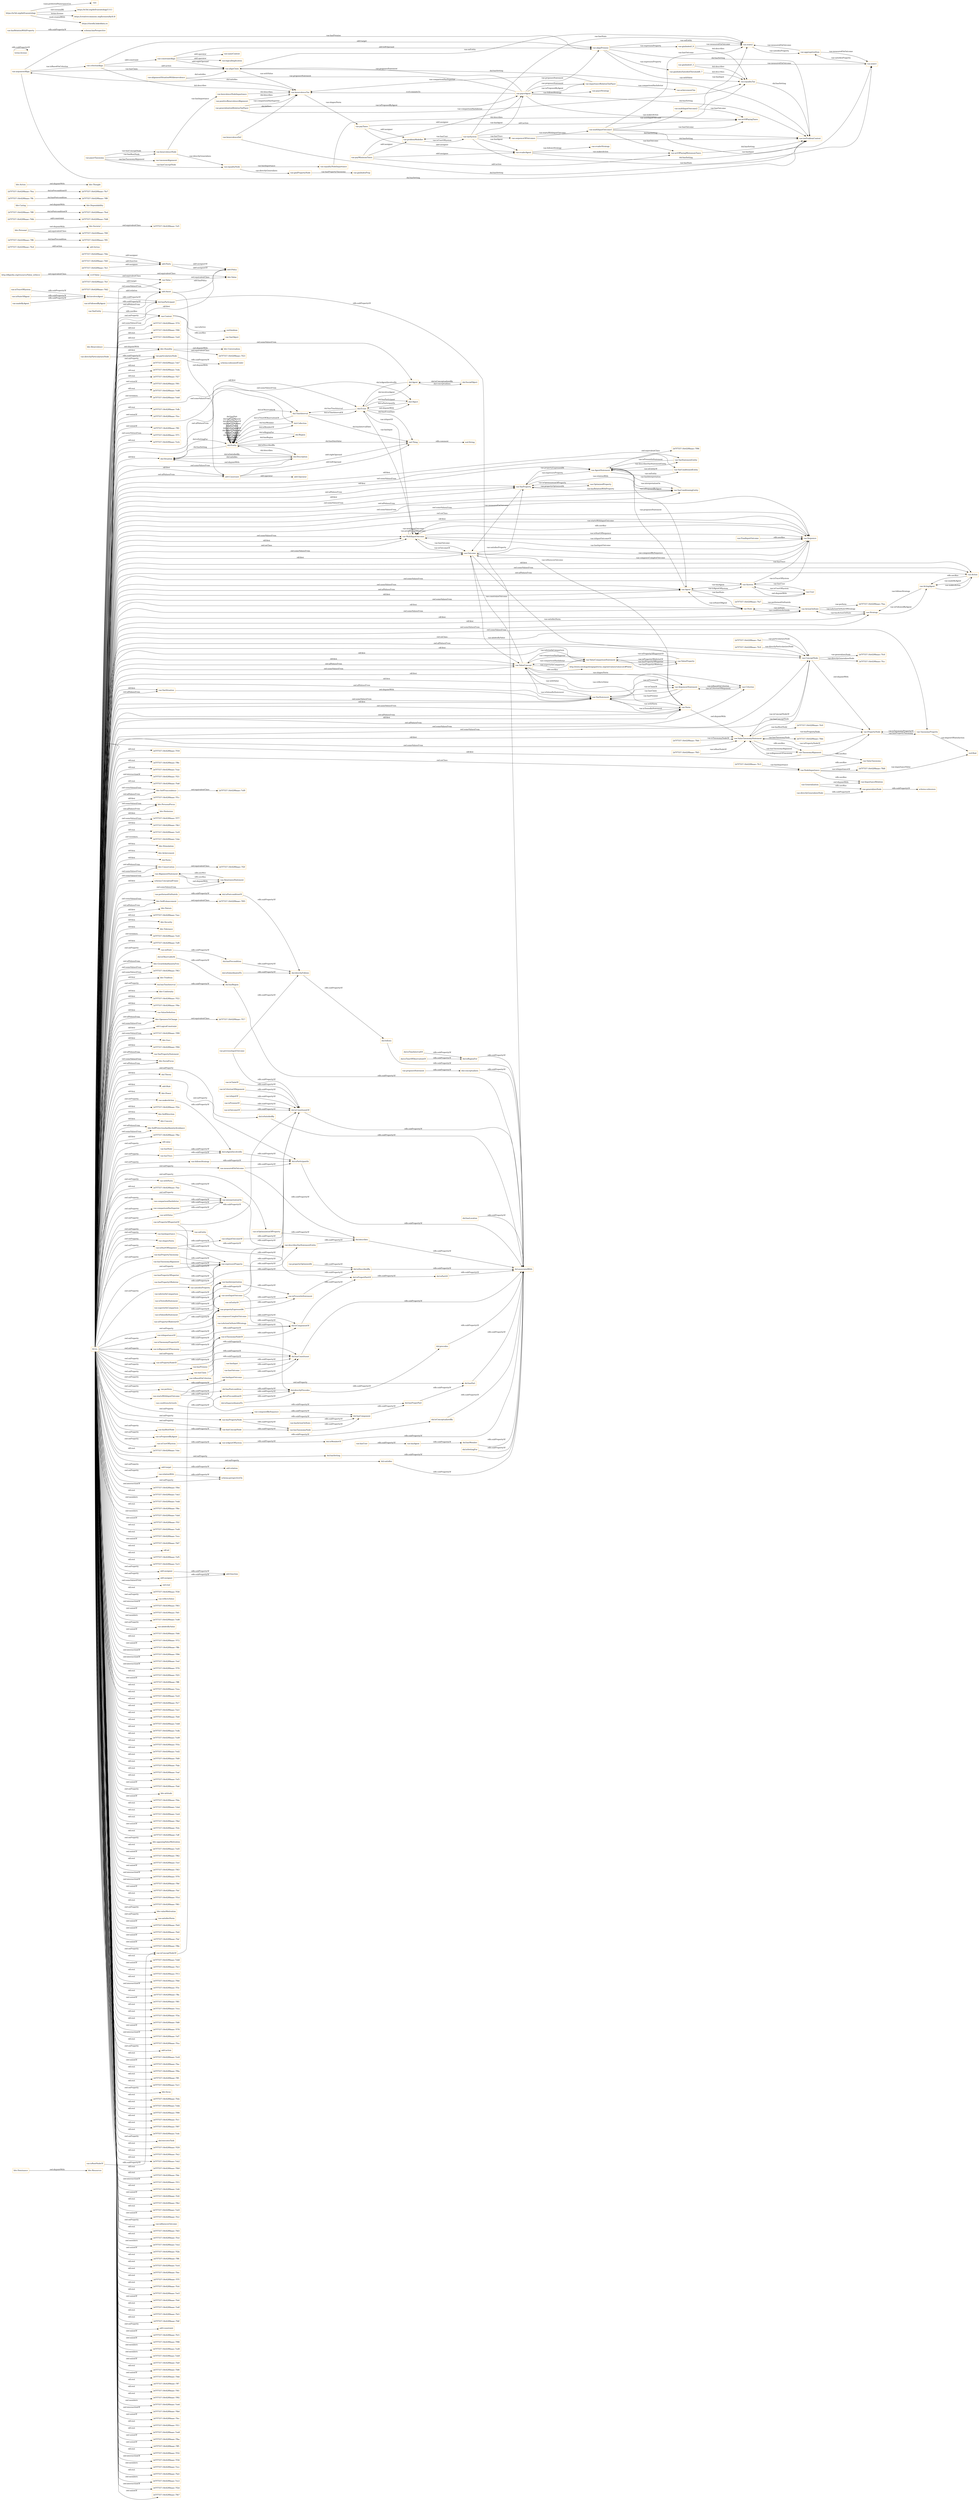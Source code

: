 digraph ar2dtool_diagram { 
rankdir=LR;
size="1501"
node [shape = rectangle, color="orange"]; "bhv:Dominance" "2d7f7557:18c62f0baae:-7f71" "dul:Situation" "2d7f7557:18c62f0baae:-7f23" "odrl:Action" "2d7f7557:18c62f0baae:-7f1c" "bhv:PersonalFocus" "2d7f7557:18c62f0baae:-7ff6" "bhv:Hedonism" "bhv:Societal" "vae:NodeImportance" "2d7f7557:18c62f0baae:-7f77" "2d7f7557:18c62f0baae:-7fb3" "bhv:Universalism" "2d7f7557:18c62f0baae:-7fd2" "2d7f7557:18c62f0baae:-7fdb" "vae:Value" "2d7f7557:18c62f0baae:-7fed" "bhv:Stimulation" "odrl:Policy" "bhv:Achievement" "bhv:Value" "dul:Norm" "2d7f7557:18c62f0baae:-7f2f" "odrl:Operator" "vae:VaeProperty" "2d7f7557:18c62f0baae:-7ef9" "bhv:SelfTrascendence" "vae:Outcome" "2d7f7557:18c62f0baae:-7f17" "schema:ConceptualFrame" "vae:VaeEntity" "vae:MultiInputOutcome" "2d7f7557:18c62f0baae:-7fc6" "bhv:Conservation" "vae:AlignmentStatement" "bhv:Dependability" "dul:SocialObject" "bhv:Caring" "2d7f7557:18c62f0baae:-7fa7" "odrl:Asset" "bhv:Nature" "vae:Generalization" "vae:Context" "vae:ActionOnState" "vae:VaeStatement" "vae:TaxonomyProperty" "bhv:Security" "vae:ConceptNode" "dul:Object" "2d7f7557:18c62f0baae:-7fb8" "bhv:Tolerance" "vae:System" "http://dbpedia.org/resource/Value_(ethics)" "2d7f7557:18c62f0baae:-7fe1" "bhv:Humility" "odrl:Party" "2d7f7557:18c62f0baae:-7fde" "2d7f7557:18c62f0baae:-7ef0" "vae:Norm" "bhv:GrowthAndAnxietyFree" "vae:User" "2d7f7557:18c62f0baae:-7ffc" "vae:Sequence" "vae:AgentStatement" "2d7f7557:18c62f0baae:-7f63" "2d7f7557:18c62f0baae:-7fb0" "vae:VaeConditionedEntity" "bhv:Tradition" "dul:Event" "dul:Agent" "vae:ValueTaxonomyStatement" "2d7f7557:18c62f0baae:-7fc3" "vae:TaxonomyAlignment" "bhv:SelfEnhancement" "vae:Strategy" "2d7f7557:18c62f0baae:-7ff3" "vae:Agent" "bhv:Benevolence" "vae:FinalInputOutcome" "2d7f7557:18c62f0baae:-7faa" "2d7f7557:18c62f0baae:-7fbb" "vae:VaeSituation" "bhv:Conformity" "2d7f7557:18c62f0baae:-7f22" "vae:Action" "2d7f7557:18c62f0baae:-7fcf" "bhv:Resources" "dul:Collection" "2d7f7557:18c62f0baae:-7f0e" "2d7f7557:18c62f0baae:-7fd8" "vae:AwarenessStatement" "vae:ValueDefinition" "bhv:OpennessToChange" "2d7f7557:18c62f0baae:-7fe7" "vae:ActingAgent" "2d7f7557:18c62f0baae:-7fe4" "odrl:LogicalConstraint" "2d7f7557:18c62f0baae:-7fcc" "vae:ValueConcept" "vae:PropertyNode" "vae:ValueProperty" "vae:ValueComparisonStatement" "2d7f7557:18c62f0baae:-7fb5" "2d7f7557:18c62f0baae:-7f99" "vae:VaeStatementEntity" "2d7f7557:18c62f0baae:-7fd5" "vae:Criterion" "bhv:Thought" "2d7f7557:18c62f0baae:-7ef1" "dul:TimeInterval" "2d7f7557:18c62f0baae:-7fc0" "vae:State" "dul:Entity" "bhv:Face" "vae:VaeConditioningEntity" "2d7f7557:18c62f0baae:-7f04" "vae:VaePropertyStatement" "bhv:SocialFocus" "2d7f7557:18c62f0baae:-7ff9" "odrl:Constraint" "vae:OptimizedProperty" "dul:Theory" "dul:Region" "dul:Description" "bhv:Action" "2d7f7557:18c62f0baae:-7f05" "vcvf:Value" "2d7f7557:18c62f0baae:-7fea" "odrl:Rule" "bhv:Power" "vae:ImportanceRelation" "bhv:Personal" "2d7f7557:18c62f0baae:-7fad" "2d7f7557:18c62f0baae:-7f2e" "2d7f7557:18c62f0baae:-7f96" "2d7f7557:18c62f0baae:-7fc9" "2d7f7557:18c62f0baae:-7f0f" "vae:ArgumentStatement" "bhv:SelfDirection" "bhv:Concern" "bhv:SelfProtectionAndAnxietyAvoidance" "2d7f7557:18c62f0baae:-7ff0" "2d7f7557:18c62f0baae:-7fbe" ; /*classes style*/
	"bhv:Action" -> "bhv:Thought" [ label = "owl:disjointWith" ];
	"vae:particularizesNode" -> "schema:subsumedUnder" [ label = "rdfs:subPropertyOf" ];
	"vae:hasConceptNode" -> "vae:hasTaxonomyNode" [ label = "rdfs:subPropertyOf" ];
	"vae:ConceptNode" -> "vae:PropertyNode" [ label = "owl:disjointWith" ];
	"vae:argumentAlign" -> "vae:criterionAlign" [ label = "vae:isBasedOnCriterion" ];
	"vae:argumentAlign" -> "vae:alignPremise" [ label = "vae:hasPremise" ];
	"vae:argumentAlign" -> "vae:alignClaim" [ label = "vae:hasClaim" ];
	"vae:argumentAlign" -> "vae:taxProblemContext" [ label = "dul:hasSetting" ];
	"vae:isTaxonomyNodeOf" -> "dul:isComponentOf" [ label = "rdfs:subPropertyOf" ];
	"vae:previousInputOutcome" -> "dul:isConstituentOf" [ label = "rdfs:subPropertyOf" ];
	"vae:previousInputOutcome" -> "dul:directlyFollows" [ label = "rdfs:subPropertyOf" ];
	"vae:proposesStatement" -> "dul:conceptualizes" [ label = "rdfs:subPropertyOf" ];
	"vae:hasTaxonomyNode" -> "dul:hasComponent" [ label = "rdfs:subPropertyOf" ];
	"vae:giniPropertyNode" -> "vae:giniIndexProp" [ label = "vae:hasPropertyTaxonomy" ];
	"dul:isSatisfiedBy" -> "dul:associatedWith" [ label = "rdfs:subPropertyOf" ];
	"vae:nextInputOutcome" -> "dul:isConstituentOf" [ label = "rdfs:subPropertyOf" ];
	"vae:nextInputOutcome" -> "dul:directlyPrecedes" [ label = "rdfs:subPropertyOf" ];
	"vae:VaeSituation" -> "vae:VaeStatement" [ label = "owl:disjointWith" ];
	"vae:benvolenceNodeImportance" -> "vae:benevolenceTax" [ label = "dul:describes" ];
	"dul:conceptualizes" -> "dul:associatedWith" [ label = "rdfs:subPropertyOf" ];
	"vae:comparisonHasInferior" -> "vae:interpretationOn" [ label = "rdfs:subPropertyOf" ];
	"vae:hasTrace" -> "dul:isAgentInvolvedIn" [ label = "rdfs:subPropertyOf" ];
	"vae:isInputOf" -> "dul:isConstituentOf" [ label = "rdfs:subPropertyOf" ];
	"dul:involvesAgent" -> "dul:hasParticipant" [ label = "rdfs:subPropertyOf" ];
	"dul:isObservableAt" -> "dul:hasRegion" [ label = "rdfs:subPropertyOf" ];
	"terms:license" -> "terms:license" [ label = "rdfs:subPropertyOf" ];
	"vae:multiInputOutcome2" -> "vae:actOfPayingTaxes" [ label = "vae:hasOutcome" ];
	"vae:multiInputOutcome2" -> "vae:state2" [ label = "vae:hasInput" ];
	"dul:hasLocation" -> "dul:associatedWith" [ label = "rdfs:subPropertyOf" ];
	"bhv:SelfTrascendence" -> "2d7f7557:18c62f0baae:-7ef9" [ label = "owl:equivalentClass" ];
	"dul:isAgentInvolvedIn" -> "dul:isParticipantIn" [ label = "rdfs:subPropertyOf" ];
	"http://dbpedia.org/resource/Value_(ethics)" -> "vcvf:Value" [ label = "owl:equivalentClass" ];
	"vae:describesVaeStatementEntity" -> "dul:describes" [ label = "rdfs:subPropertyOf" ];
	"vae:hasPropertyTaxonomy" -> "vae:expressesProperty" [ label = "rdfs:subPropertyOf" ];
	"dul:Event" -> "dul:Object" [ label = "owl:disjointWith" ];
	"vae:isPremiseOf" -> "dul:isConstituentOf" [ label = "rdfs:subPropertyOf" ];
	"dul:isConstituentOf" -> "dul:associatedWith" [ label = "rdfs:subPropertyOf" ];
	"vae:interpretationOn" -> "vae:describesVaeStatementEntity" [ label = "rdfs:subPropertyOf" ];
	"vae:isTestedInStatement" -> "vae:hasInterpretation" [ label = "rdfs:subPropertyOf" ];
	"dul:Description" -> "dul:Situation" [ label = "owl:disjointWith" ];
	"vae:giniIndex0_3" -> "vae:state1" [ label = "vae:measuredOnOutcome" ];
	"vae:giniIndex0_3" -> "vae:equalityTax" [ label = "dul:describes" ];
	"vae:madeByAgent" -> "dul:involvesAgent" [ label = "rdfs:subPropertyOf" ];
	"dul:isPreconditionOf" -> "dul:directlyPrecedes" [ label = "rdfs:subPropertyOf" ];
	"vae:isOutcomeOf" -> "dul:isConstituentOf" [ label = "rdfs:subPropertyOf" ];
	"vae:isPresentInStatement" -> "dul:isDescribedBy" [ label = "rdfs:subPropertyOf" ];
	"vae:hasInput" -> "dul:hasConstituent" [ label = "rdfs:subPropertyOf" ];
	"bhv:Personal" -> "bhv:Societal" [ label = "owl:disjointWith" ];
	"bhv:Personal" -> "2d7f7557:18c62f0baae:-7f0f" [ label = "owl:equivalentClass" ];
	"vae:hasUser" -> "vae:hasAgent" [ label = "rdfs:subPropertyOf" ];
	"vae:equalityTax" -> "vae:taxProblemContext" [ label = "dul:hasSetting" ];
	"dul:hasPart" -> "dul:associatedWith" [ label = "rdfs:subPropertyOf" ];
	"vae:onState" -> "dul:hasPrecondition" [ label = "rdfs:subPropertyOf" ];
	"vae:hasActionOnState" -> "dul:hasComponent" [ label = "rdfs:subPropertyOf" ];
	"vae:AgentStatement" -> "2d7f7557:18c62f0baae:-7f96" [ label = "owl:equivalentClass" ];
	"vae:hasPropertyNode" -> "vae:hasTaxonomyNode" [ label = "rdfs:subPropertyOf" ];
	"vae:hasPropertyNode" -> "dul:hasComponent" [ label = "rdfs:subPropertyOf" ];
	"vae:payMinimumTaxes" -> "vae:problemModeller" [ label = "odrl:assigner" ];
	"vae:payMinimumTaxes" -> "vae:payerAgent" [ label = "odrl:assignee" ];
	"vae:payMinimumTaxes" -> "vae:evaderAgent" [ label = "odrl:assignee" ];
	"vae:payMinimumTaxes" -> "vae:actOfPayingMiniumumTaxes" [ label = "odrl:action" ];
	"vae:equalityNode" -> "vae:giniPropertyNode" [ label = "vae:directlyGeneralizes" ];
	"vae:equalityNode" -> "vae:equalityNodeImportance" [ label = "vae:hasImportance" ];
	"dul:hasPrecondition" -> "dul:directlyFollows" [ label = "rdfs:subPropertyOf" ];
	"vae:hasPropertyOfSuperior" -> "vae:expressesProperty" [ label = "rdfs:subPropertyOf" ];
	"odrl:Asset" -> "odrl:Constraint" [ label = "owl:disjointWith" ];
	"bhv:Conservation" -> "2d7f7557:18c62f0baae:-7f2f" [ label = "owl:equivalentClass" ];
	"dul:hasRegion" -> "dul:associatedWith" [ label = "rdfs:subPropertyOf" ];
	"vae:isPropertyNodeOf" -> "vae:isTaxonomyNodeOf" [ label = "rdfs:subPropertyOf" ];
	"vae:isPropertyNodeOf" -> "dul:isComponentOf" [ label = "rdfs:subPropertyOf" ];
	"bhv:Societal" -> "2d7f7557:18c62f0baae:-7ef1" [ label = "owl:equivalentClass" ];
	"dul:precedes" -> "dul:associatedWith" [ label = "rdfs:subPropertyOf" ];
	"vae:comparisonHasSuperior" -> "vae:interpretationOn" [ label = "rdfs:subPropertyOf" ];
	"vae:hasOutcome" -> "dul:hasConstituent" [ label = "rdfs:subPropertyOf" ];
	"vae:Norm" -> "vae:ValueTaxonomyStatement" [ label = "owl:disjointWith" ];
	"vae:alignPremise" -> "vae:equalityTax" [ label = "vae:withValue" ];
	"vae:alignPremise" -> "vae:state2" [ label = "vae:onEntity" ];
	"vae:alignPremise" -> "vae:giniIndexSatisfiedThreshold0_7" [ label = "vae:expressesProperty" ];
	"vae:alignPremise" -> "vae:giniIndex0_9" [ label = "vae:expressesProperty" ];
	"vae:alignPremise" -> "vae:taxProblemContext" [ label = "dul:hasSetting" ];
	"vae:isProposedByAgent" -> "dul:isConceptualizedBy" [ label = "rdfs:subPropertyOf" ];
	"dul:isComponentOf" -> "dul:isPropertPartOf" [ label = "rdfs:subPropertyOf" ];
	"vae:Value" -> "bhv:Value" [ label = "owl:equivalentClass" ];
	"bhv:Dominance" -> "bhv:Resources" [ label = "owl:disjointWith" ];
	"vae:isEntityOf" -> "vae:isPresentInStatement" [ label = "rdfs:subPropertyOf" ];
	"dul:isConceptualizedBy" -> "dul:associatedWith" [ label = "rdfs:subPropertyOf" ];
	"vae:MultiInputOutcome" -> "vae:Sequence" [ label = "rdfs:seeAlso" ];
	"vae:propertyExpressedAt" -> "vae:isPresentInStatement" [ label = "rdfs:subPropertyOf" ];
	"vae:payerAgent" -> "vae:taxProblemContext" [ label = "dul:hasSetting" ];
	"vae:payerAgent" -> "vae:importanceRelationTaxPayer" [ label = "vae:proposesStatement" ];
	"vae:payerAgent" -> "vae:payerStrategy" [ label = "vae:followsStrategy" ];
	"vae:payerAgent" -> "vae:benevolenceTax" [ label = "vcvf:commitsTo" ];
	"vae:payerAgent" -> "vae:argumentAlign" [ label = "vae:proposesStatement" ];
	"vae:payerAgent" -> "vae:alignClaim" [ label = "vae:proposesStatement" ];
	"vae:payerAgent" -> "vae:actOfPayingTaxes" [ label = "vae:makesAction" ];
	"vae:payerAgent" -> "vae:alignPremise" [ label = "vae:proposesStatement" ];
	"vae:hasState" -> "dul:isAgentInvolvedIn" [ label = "rdfs:subPropertyOf" ];
	"vae:AwarenessStatement" -> "vae:AlignmentStatement" [ label = "rdfs:seeAlso" ];
	"vae:isConceptNodeOf" -> "vae:isTaxonomyNodeOf" [ label = "rdfs:subPropertyOf" ];
	"bhv:Caring" -> "bhv:Dependability" [ label = "owl:disjointWith" ];
	"vae:payTaxes" -> "vae:problemModeller" [ label = "odrl:assigner" ];
	"vae:payTaxes" -> "vae:evaderAgent" [ label = "odrl:assignee" ];
	"vae:payTaxes" -> "vae:actOfPayingTaxes" [ label = "odrl:action" ];
	"vae:hasRootNode" -> "vae:hasConceptNode" [ label = "rdfs:subPropertyOf" ];
	"vae:isAgentOfSystem" -> "dul:isMemberOf" [ label = "rdfs:subPropertyOf" ];
	"dul:hasProperPart" -> "dul:hasPart" [ label = "rdfs:subPropertyOf" ];
	"vae:aggregationSum" -> "vae:state2" [ label = "vae:measuredOnOutcome" ];
	"vae:aggregationSum" -> "vae:state1" [ label = "vae:measuredOnOutcome" ];
	"vae:ValueConcept" -> "http://www.ontologydesignpatterns.org/ont/values/valuecore#Value" [ label = "rdfs:seeAlso" ];
	"vae:state1" -> "vae:aggregationSum" [ label = "vae:satisfiesProperty" ];
	"vae:isInputOutcomeOf" -> "dul:isConstituentOf" [ label = "rdfs:subPropertyOf" ];
	"vae:payerTaxonomy" -> "vae:taxonomAlignment" [ label = "vae:hasTaxonomyAlignment" ];
	"vae:payerTaxonomy" -> "vae:benevolenceNode" [ label = "vae:hasRootNode" ];
	"vae:payerTaxonomy" -> "vae:equalityNode" [ label = "vae:hasConceptNode" ];
	"vae:payerTaxonomy" -> "vae:benevolenceNode" [ label = "vae:hasConceptNode" ];
	"vae:isTaxonomyPropertyOf" -> "vae:propertyExpressedAt" [ label = "rdfs:subPropertyOf" ];
	"vae:giniIndex0_9" -> "vae:state2" [ label = "vae:measuredOnOutcome" ];
	"vae:giniIndex0_9" -> "vae:equalityTax" [ label = "dul:describes" ];
	"vae:directlyParticularizesNode" -> "vae:particularizesNode" [ label = "rdfs:subPropertyOf" ];
	"vae:isRootNodeOf" -> "vae:isConceptNodeOf" [ label = "rdfs:subPropertyOf" ];
	"vae:problemModeller" -> "vae:taxSystem" [ label = "vae:isUserOfSystem" ];
	"dul:hasSetting" -> "dul:associatedWith" [ label = "rdfs:subPropertyOf" ];
	"dul:hasMember" -> "dul:associatedWith" [ label = "rdfs:subPropertyOf" ];
	"vae:expressesProperty" -> "vae:describesVaeStatementEntity" [ label = "rdfs:subPropertyOf" ];
	"vae:taxSystem" -> "vae:problemModeller" [ label = "vae:hasUser" ];
	"vae:taxSystem" -> "vae:sequenceOfOutcomes" [ label = "vae:hasTrace" ];
	"vae:taxSystem" -> "vae:state2" [ label = "vae:hasState" ];
	"vae:taxSystem" -> "vae:state1" [ label = "vae:hasState" ];
	"vae:taxSystem" -> "vae:payerAgent" [ label = "vae:hasAgent" ];
	"vae:taxSystem" -> "vae:evaderAgent" [ label = "vae:hasAgent" ];
	"vae:taxSystem" -> "vae:taxProblemContext" [ label = "dul:hasSetting" ];
	"vae:hasAgent" -> "dul:hasMember" [ label = "rdfs:subPropertyOf" ];
	"vae:isFollowedByAgent" -> "dul:hasParticipant" [ label = "rdfs:subPropertyOf" ];
	"vae:criterionAlign" -> "vae:alignPremise" [ label = "odrl:target" ];
	"vae:criterionAlign" -> "vae:constraintAlign" [ label = "odrl:constraint" ];
	"vae:criterionAlign" -> "vae:alignClaim" [ label = "odrl:action" ];
	"vae:criterionAlign" -> "vae:benevolenceTax" [ label = "dul:describes" ];
	"vae:hasRelationWithProperty" -> "schema:hasPerspective" [ label = "rdfs:subPropertyOf" ];
	"vae:measuredOnOutcome" -> "dul:isParticipantIn" [ label = "rdfs:subPropertyOf" ];
	"vae:measuredOnOutcome" -> "dul:describes" [ label = "rdfs:subPropertyOf" ];
	"vae:isImportanceOf" -> "vae:propertyExpressedAt" [ label = "rdfs:subPropertyOf" ];
	"dul:isSettingFor" -> "dul:associatedWith" [ label = "rdfs:subPropertyOf" ];
	"vae:perform" -> "dul:hasPostcondition" [ label = "rdfs:subPropertyOf" ];
	"vcvf:Value" -> "bhv:Value" [ label = "owl:equivalentClass" ];
	"vcvf:Value" -> "vae:Value" [ label = "owl:equivalentClass" ];
	"dul:isPartOf" -> "dul:associatedWith" [ label = "rdfs:subPropertyOf" ];
	"vae:isTraceOfSystem" -> "dul:involvesAgent" [ label = "rdfs:subPropertyOf" ];
	"dul:isParticipantIn" -> "dul:associatedWith" [ label = "rdfs:subPropertyOf" ];
	"vae:directlyGeneralizesNode" -> "vae:generalizesNode" [ label = "rdfs:subPropertyOf" ];
	"dul:hasTimeInterval" -> "dul:hasRegion" [ label = "rdfs:subPropertyOf" ];
	"vae:importanceRelationTaxPayer" -> "vae:payerAgent" [ label = "vae:isProposedByAgent" ];
	"vae:importanceRelationTaxPayer" -> "vae:benevolenceTax" [ label = "vae:comparisonHasSuperior" ];
	"vae:importanceRelationTaxPayer" -> "vae:achievementTax" [ label = "vae:comparisonHasInferior" ];
	"vae:conditionsActionIn" -> "dul:isPreconditionOf" [ label = "rdfs:subPropertyOf" ];
	"vae:superiorInComparison" -> "vae:hasInterpretation" [ label = "rdfs:subPropertyOf" ];
	"vae:System" -> "vae:User" [ label = "owl:disjointWith" ];
	"dul:satisfies" -> "dul:associatedWith" [ label = "rdfs:subPropertyOf" ];
	"vae:ValueTaxonomyStatement" -> "vae:TaxonomyAlignment" [ label = "rdfs:seeAlso" ];
	"vae:followsStrategy" -> "dul:isParticipantIn" [ label = "rdfs:subPropertyOf" ];
	"vae:hasPropertyOfInferior" -> "vae:expressesProperty" [ label = "rdfs:subPropertyOf" ];
	"vae:composedBySequence" -> "dul:hasComponent" [ label = "rdfs:subPropertyOf" ];
	"vae:isActionOnStateOfStrategy" -> "dul:isComponentOf" [ label = "rdfs:subPropertyOf" ];
	"https://w3id.org/def/vaeontology" -> "vae:" [ label = "vann:preferredNamespaceUri" ];
	"https://w3id.org/def/vaeontology" -> "https://w3id.org/def/vaeontology/1.0.1" [ label = "owl:versionIRI" ];
	"https://w3id.org/def/vaeontology" -> "https://creativecommons.org/licenses/by/4.0/" [ label = "terms:license" ];
	"https://w3id.org/def/vaeontology" -> "https://chowlk.linkeddata.es" [ label = "mod:createdWith" ];
	"vae:benevolenceTax" -> "vae:payTaxes" [ label = "vae:shapesNorm" ];
	"dul:hasComponent" -> "dul:hasProperPart" [ label = "rdfs:subPropertyOf" ];
	"vae:startsWithInputOutcome" -> "vae:hasInputOutcome" [ label = "rdfs:subPropertyOf" ];
	"vae:startsWithInputOutcome" -> "dul:hasProperPart" [ label = "rdfs:subPropertyOf" ];
	"dul:hasParticipant" -> "dul:associatedWith" [ label = "rdfs:subPropertyOf" ];
	"vae:isOptimizationOfProperty" -> "dul:describes" [ label = "rdfs:subPropertyOf" ];
	"vae:propertyOptimizedAt" -> "dul:isDescribedBy" [ label = "rdfs:subPropertyOf" ];
	"bhv:Humility" -> "bhv:Universalism" [ label = "owl:disjointWith" ];
	"bhv:Humility" -> "2d7f7557:18c62f0baae:-7f23" [ label = "owl:equivalentClass" ];
	"vae:FinalInputOutcome" -> "vae:Sequence" [ label = "rdfs:seeAlso" ];
	"odrl:target" -> "odrl:relation" [ label = "rdfs:subPropertyOf" ];
	"vae:benevolenceDef" -> "vae:benevolenceTax" [ label = "dul:defines" ];
	"vae:benevolenceDef" -> "vae:taxProblemContext" [ label = "dul:hasSetting" ];
	"bhv:SelfEnhancement" -> "2d7f7557:18c62f0baae:-7f05" [ label = "owl:equivalentClass" ];
	"dul:directlyPrecedes" -> "dul:precedes" [ label = "rdfs:subPropertyOf" ];
	"vae:makesAction" -> "dul:isAgentInvolvedIn" [ label = "rdfs:subPropertyOf" ];
	"vae:withValue" -> "vae:interpretationOn" [ label = "rdfs:subPropertyOf" ];
	"vae:constraintAlign" -> "vae:alignClaim" [ label = "odrl:rightOperand" ];
	"vae:constraintAlign" -> "vae:sameContext" [ label = "odrl:operator" ];
	"vae:constraintAlign" -> "vae:logicalImplication" [ label = "odrl:operator" ];
	"vae:constraintAlign" -> "vae:alignPremise" [ label = "odrl:leftOperand" ];
	"dul:isRegionFor" -> "dul:associatedWith" [ label = "rdfs:subPropertyOf" ];
	"dul:describes" -> "dul:associatedWith" [ label = "rdfs:subPropertyOf" ];
	"vae:satisfiesProperty" -> "dul:isDescribedBy" [ label = "rdfs:subPropertyOf" ];
	"vae:isAlignmentOfTaxonomy" -> "vae:propertyExpressedAt" [ label = "rdfs:subPropertyOf" ];
	"vae:TaxonomyAlignment" -> "vae:ValueTaxonomy" [ label = "rdfs:seeAlso" ];
	"vae:generalizationRelationTaxPayer" -> "vae:payerAgent" [ label = "vae:isProposedByAgent" ];
	"vae:generalizationRelationTaxPayer" -> "vae:benevolenceTax" [ label = "vae:comparisonHasSuperior" ];
	"vae:generalizationRelationTaxPayer" -> "vae:equalityTax" [ label = "vae:comparisonHasInferior" ];
	"vae:hasImportance" -> "vae:expressesProperty" [ label = "rdfs:subPropertyOf" ];
	"vae:alignClaim" -> "vae:benevolenceTax" [ label = "vae:withValue" ];
	"vae:alignClaim" -> "vae:state2" [ label = "vae:onEntity" ];
	"vae:alignClaim" -> "vae:taxProblemContext" [ label = "dul:hasSetting" ];
	"dul:isDescribedBy" -> "dul:associatedWith" [ label = "rdfs:subPropertyOf" ];
	"vae:actOfPayingMiniumumTaxes" -> "vae:taxProblemContext" [ label = "dul:hasSetting" ];
	"vae:relationWith" -> "schema:perspectiveOn" [ label = "rdfs:subPropertyOf" ];
	"vae:NodeImportance" -> "vae:ValueTaxonomy" [ label = "rdfs:seeAlso" ];
	"vae:NodeImportance" -> "vae:ImportanceRelation" [ label = "rdfs:seeAlso" ];
	"dul:isSubordinatedTo" -> "dul:directlyFollows" [ label = "rdfs:subPropertyOf" ];
	"vae:multiInputOutcome1" -> "vae:multiInputOutcome2" [ label = "vae:nextInputOutcome" ];
	"vae:multiInputOutcome1" -> "vae:state2" [ label = "vae:hasOutcome" ];
	"vae:multiInputOutcome1" -> "vae:actOfPayingTaxes" [ label = "vae:hasOutcome" ];
	"vae:multiInputOutcome1" -> "vae:actOfPayingMiniumumTaxes" [ label = "vae:hasOutcome" ];
	"vae:multiInputOutcome1" -> "vae:state1" [ label = "vae:hasInput" ];
	"vae:Action" -> "vae:ActingAgent" [ label = "rdfs:seeAlso" ];
	"vae:isValuedInStatement" -> "vae:hasInterpretation" [ label = "rdfs:subPropertyOf" ];
	"vae:sequenceOfOutcomes" -> "vae:multiInputOutcome1" [ label = "vae:startsWithInputOutcome" ];
	"vae:sequenceOfOutcomes" -> "vae:taxProblemContext" [ label = "dul:hasSetting" ];
	"vae:inferiorInComparison" -> "vae:hasInterpretation" [ label = "rdfs:subPropertyOf" ];
	"vae:VaeEntity" -> "vae:Context" [ label = "rdfs:seeAlso" ];
	"vae:withNorm" -> "vae:interpretationOn" [ label = "rdfs:subPropertyOf" ];
	"vae:isClaimOf" -> "dul:isConstituentOf" [ label = "rdfs:subPropertyOf" ];
	"vae:hasInputOutcome" -> "dul:hasConstituent" [ label = "rdfs:subPropertyOf" ];
	"vae:alignmentSituationWithbenevolence" -> "vae:benevolenceTax" [ label = "dul:satisfies" ];
	"vae:alignmentSituationWithbenevolence" -> "vae:alignClaim" [ label = "dul:satisfies" ];
	"vae:isPropertyOfSuperiorOf" -> "vae:propertyExpressedAt" [ label = "rdfs:subPropertyOf" ];
	"vae:isPropertyOfSuperiorOf" -> "dul:isConstituentOf" [ label = "rdfs:subPropertyOf" ];
	"vae:evaderAgent" -> "vae:actOfPayingMiniumumTaxes" [ label = "vae:makesAction" ];
	"vae:evaderAgent" -> "vae:evaderStrategy" [ label = "vae:followsStrategy" ];
	"vae:evaderAgent" -> "vae:taxProblemContext" [ label = "dul:hasSetting" ];
	"vae:isStateOfAgent" -> "dul:involvesAgent" [ label = "rdfs:subPropertyOf" ];
	"dul:isPropertPartOf" -> "dul:isPartOf" [ label = "rdfs:subPropertyOf" ];
	"vae:Generalization" -> "vae:generalizesNode" [ label = "rdfs:seeAlso" ];
	"vae:Generalization" -> "vae:ImportanceRelation" [ label = "owl:disjointWith" ];
	"vae:Context" -> "vae:VaeObject" [ label = "rdfs:seeAlso" ];
	"NULL" -> "2d7f7557:18c62f0baae:-7f0d" [ label = "owl:intersectionOf" ];
	"NULL" -> "2d7f7557:18c62f0baae:-7eb3" [ label = "rdf:rest" ];
	"NULL" -> "dul:Collection" [ label = "owl:allValuesFrom" ];
	"NULL" -> "vae:hasConceptNode" [ label = "owl:onProperty" ];
	"NULL" -> "2d7f7557:18c62f0baae:-7edd" [ label = "owl:members" ];
	"NULL" -> "2d7f7557:18c62f0baae:-7f1c" [ label = "rdf:first" ];
	"NULL" -> "2d7f7557:18c62f0baae:-7f6e" [ label = "rdf:rest" ];
	"NULL" -> "2d7f7557:18c62f0baae:-7eb4" [ label = "owl:members" ];
	"NULL" -> "bhv:PersonalFocus" [ label = "owl:someValuesFrom" ];
	"NULL" -> "2d7f7557:18c62f0baae:-7f1f" [ label = "owl:unionOf" ];
	"NULL" -> "bhv:Hedonism" [ label = "rdf:first" ];
	"NULL" -> "2d7f7557:18c62f0baae:-7ed4" [ label = "rdf:rest" ];
	"NULL" -> "2d7f7557:18c62f0baae:-7ece" [ label = "rdf:rest" ];
	"NULL" -> "2d7f7557:18c62f0baae:-7f77" [ label = "owl:someValuesFrom" ];
	"NULL" -> "bhv:Conservation" [ label = "owl:allValuesFrom" ];
	"NULL" -> "2d7f7557:18c62f0baae:-7fd7" [ label = "owl:unionOf" ];
	"NULL" -> "rdf:nil" [ label = "rdf:rest" ];
	"NULL" -> "vae:VaeConditioningEntity" [ label = "owl:someValuesFrom" ];
	"NULL" -> "2d7f7557:18c62f0baae:-7ef5" [ label = "rdf:rest" ];
	"NULL" -> "vae:isBasedOnCriterion" [ label = "owl:onProperty" ];
	"NULL" -> "vae:interpretationOn" [ label = "owl:onProperty" ];
	"NULL" -> "vae:ConceptNode" [ label = "rdf:first" ];
	"NULL" -> "vae:PropertyNode" [ label = "rdf:first" ];
	"NULL" -> "2d7f7557:18c62f0baae:-7ec5" [ label = "rdf:rest" ];
	"NULL" -> "odrl:assignee" [ label = "owl:onProperty" ];
	"NULL" -> "vae:ConceptNode" [ label = "owl:someValuesFrom" ];
	"NULL" -> "vae:expressesProperty" [ label = "owl:onProperty" ];
	"NULL" -> "vae:VaeSituation" [ label = "owl:allValuesFrom" ];
	"NULL" -> "dul:hasSetting" [ label = "owl:onProperty" ];
	"NULL" -> "bhv:SelfTrascendence" [ label = "owl:someValuesFrom" ];
	"NULL" -> "owl:real" [ label = "owl:someValuesFrom" ];
	"NULL" -> "2d7f7557:18c62f0baae:-7f30" [ label = "rdf:rest" ];
	"NULL" -> "vae:reflectsValue" [ label = "owl:onProperty" ];
	"NULL" -> "odrl:LogicalConstraint" [ label = "rdf:first" ];
	"NULL" -> "vae:onEntity" [ label = "owl:onProperty" ];
	"NULL" -> "2d7f7557:18c62f0baae:-7f03" [ label = "owl:intersectionOf" ];
	"NULL" -> "vae:VaeConditioningEntity" [ label = "owl:allValuesFrom" ];
	"NULL" -> "2d7f7557:18c62f0baae:-7fd1" [ label = "owl:unionOf" ];
	"NULL" -> "2d7f7557:18c62f0baae:-7ed6" [ label = "owl:members" ];
	"NULL" -> "vae:abidesByValue" [ label = "owl:onProperty" ];
	"NULL" -> "vae:comparisonHasInferior" [ label = "owl:onProperty" ];
	"NULL" -> "2d7f7557:18c62f0baae:-7fd4" [ label = "owl:unionOf" ];
	"NULL" -> "vae:isUserOfSystem" [ label = "owl:onProperty" ];
	"NULL" -> "2d7f7557:18c62f0baae:-7f72" [ label = "rdf:rest" ];
	"NULL" -> "2d7f7557:18c62f0baae:-7ffb" [ label = "owl:unionOf" ];
	"NULL" -> "vae:ActionOnState" [ label = "rdf:first" ];
	"NULL" -> "vae:VaeStatement" [ label = "owl:someValuesFrom" ];
	"NULL" -> "vae:Criterion" [ label = "owl:allValuesFrom" ];
	"NULL" -> "odrl:Constraint" [ label = "owl:allValuesFrom" ];
	"NULL" -> "vae:VaeProperty" [ label = "owl:allValuesFrom" ];
	"NULL" -> "bhv:GrowthAndAnxietyFree" [ label = "owl:someValuesFrom" ];
	"NULL" -> "vae:withValue" [ label = "owl:onProperty" ];
	"NULL" -> "vae:Strategy" [ label = "owl:someValuesFrom" ];
	"NULL" -> "2d7f7557:18c62f0baae:-7f94" [ label = "owl:intersectionOf" ];
	"NULL" -> "2d7f7557:18c62f0baae:-7eef" [ label = "owl:intersectionOf" ];
	"NULL" -> "2d7f7557:18c62f0baae:-7f76" [ label = "owl:intersectionOf" ];
	"NULL" -> "vae:ConceptNode" [ label = "owl:onClass" ];
	"NULL" -> "vae:Action" [ label = "rdf:first" ];
	"NULL" -> "2d7f7557:18c62f0baae:-7f25" [ label = "rdf:rest" ];
	"NULL" -> "vae:MultiInputOutcome" [ label = "owl:someValuesFrom" ];
	"NULL" -> "2d7f7557:18c62f0baae:-7ff8" [ label = "owl:unionOf" ];
	"NULL" -> "dul:hasPart" [ label = "owl:onProperty" ];
	"NULL" -> "vae:AwarenessStatement" [ label = "owl:someValuesFrom" ];
	"NULL" -> "vae:Sequence" [ label = "owl:someValuesFrom" ];
	"NULL" -> "vae:startsWithInputOutcome" [ label = "owl:onProperty" ];
	"NULL" -> "2d7f7557:18c62f0baae:-7eea" [ label = "rdf:rest" ];
	"NULL" -> "2d7f7557:18c62f0baae:-7ec0" [ label = "rdf:rest" ];
	"NULL" -> "2d7f7557:18c62f0baae:-7fc7" [ label = "rdf:rest" ];
	"NULL" -> "vae:Agent" [ label = "owl:someValuesFrom" ];
	"NULL" -> "vae:isStartOfSequence" [ label = "owl:onProperty" ];
	"NULL" -> "bhv:Tradition" [ label = "rdf:first" ];
	"NULL" -> "vae:nextInputOutcome" [ label = "owl:onProperty" ];
	"NULL" -> "2d7f7557:18c62f0baae:-7ee1" [ label = "rdf:rest" ];
	"NULL" -> "2d7f7557:18c62f0baae:-7fe8" [ label = "rdf:rest" ];
	"NULL" -> "2d7f7557:18c62f0baae:-7eb8" [ label = "rdf:rest" ];
	"NULL" -> "2d7f7557:18c62f0baae:-7edb" [ label = "rdf:rest" ];
	"NULL" -> "vae:Sequence" [ label = "owl:onClass" ];
	"NULL" -> "vae:hasRootNode" [ label = "owl:onProperty" ];
	"NULL" -> "vae:VaeConditionedEntity" [ label = "owl:someValuesFrom" ];
	"NULL" -> "2d7f7557:18c62f0baae:-7ed9" [ label = "rdf:rest" ];
	"NULL" -> "bhv:SelfEnhancement" [ label = "owl:someValuesFrom" ];
	"NULL" -> "2d7f7557:18c62f0baae:-7f1b" [ label = "rdf:rest" ];
	"NULL" -> "bhv:GrowthAndAnxietyFree" [ label = "owl:allValuesFrom" ];
	"NULL" -> "vae:Outcome" [ label = "owl:someValuesFrom" ];
	"NULL" -> "bhv:SelfDirection" [ label = "rdf:first" ];
	"NULL" -> "vae:TaxonomyProperty" [ label = "owl:someValuesFrom" ];
	"NULL" -> "dul:Theory" [ label = "rdf:first" ];
	"NULL" -> "2d7f7557:18c62f0baae:-7ed2" [ label = "rdf:rest" ];
	"NULL" -> "2d7f7557:18c62f0baae:-7fd9" [ label = "rdf:rest" ];
	"NULL" -> "2d7f7557:18c62f0baae:-7fab" [ label = "rdf:rest" ];
	"NULL" -> "2d7f7557:18c62f0baae:-7f22" [ label = "rdf:first" ];
	"NULL" -> "dul:Event" [ label = "rdf:first" ];
	"NULL" -> "vae:NodeImportance" [ label = "owl:onClass" ];
	"NULL" -> "2d7f7557:18c62f0baae:-7eaf" [ label = "rdf:rest" ];
	"NULL" -> "vae:ArgumentStatement" [ label = "rdf:first" ];
	"NULL" -> "2d7f7557:18c62f0baae:-7ef3" [ label = "rdf:rest" ];
	"NULL" -> "2d7f7557:18c62f0baae:-7fa6" [ label = "owl:unionOf" ];
	"NULL" -> "bhv:attitude" [ label = "owl:onProperty" ];
	"NULL" -> "vae:Norm" [ label = "rdf:first" ];
	"NULL" -> "schema:perspectiveOn" [ label = "owl:onProperty" ];
	"NULL" -> "vae:Value" [ label = "owl:someValuesFrom" ];
	"NULL" -> "2d7f7557:18c62f0baae:-7fda" [ label = "owl:unionOf" ];
	"NULL" -> "2d7f7557:18c62f0baae:-7ebd" [ label = "rdf:rest" ];
	"NULL" -> "vae:VaeProperty" [ label = "rdf:first" ];
	"NULL" -> "2d7f7557:18c62f0baae:-7ee4" [ label = "rdf:rest" ];
	"NULL" -> "2d7f7557:18c62f0baae:-7fbd" [ label = "rdf:rest" ];
	"NULL" -> "2d7f7557:18c62f0baae:-7fcb" [ label = "owl:unionOf" ];
	"NULL" -> "vae:isImportanceOf" [ label = "owl:onProperty" ];
	"NULL" -> "2d7f7557:18c62f0baae:-7eff" [ label = "rdf:rest" ];
	"NULL" -> "bhv:opposingValueMotivation" [ label = "owl:onProperty" ];
	"NULL" -> "bhv:Humility" [ label = "rdf:first" ];
	"NULL" -> "2d7f7557:18c62f0baae:-7fbe" [ label = "rdf:first" ];
	"NULL" -> "dul:isSatisfiedBy" [ label = "owl:onProperty" ];
	"NULL" -> "2d7f7557:18c62f0baae:-7ed5" [ label = "rdf:rest" ];
	"NULL" -> "2d7f7557:18c62f0baae:-7f62" [ label = "owl:unionOf" ];
	"NULL" -> "2d7f7557:18c62f0baae:-7ecf" [ label = "rdf:rest" ];
	"NULL" -> "vae:ConceptNode" [ label = "owl:allValuesFrom" ];
	"NULL" -> "2d7f7557:18c62f0baae:-7f43" [ label = "owl:unionOf" ];
	"NULL" -> "2d7f7557:18c62f0baae:-7f70" [ label = "owl:intersectionOf" ];
	"NULL" -> "2d7f7557:18c62f0baae:-7fbf" [ label = "owl:intersectionOf" ];
	"NULL" -> "vae:hasImportance" [ label = "owl:onProperty" ];
	"NULL" -> "2d7f7557:18c62f0baae:-7fef" [ label = "owl:unionOf" ];
	"NULL" -> "bhv:OpennessToChange" [ label = "owl:allValuesFrom" ];
	"NULL" -> "vae:satisfiesProperty" [ label = "owl:onProperty" ];
	"NULL" -> "vae:VaeStatement" [ label = "rdf:first" ];
	"NULL" -> "vae:VaeSituation" [ label = "rdf:first" ];
	"NULL" -> "2d7f7557:18c62f0baae:-7f1d" [ label = "rdf:rest" ];
	"NULL" -> "2d7f7557:18c62f0baae:-7f61" [ label = "rdf:rest" ];
	"NULL" -> "bhv:valueMotivation" [ label = "owl:onProperty" ];
	"NULL" -> "vae:satisfiesNorm" [ label = "owl:onProperty" ];
	"NULL" -> "2d7f7557:18c62f0baae:-7fe9" [ label = "owl:unionOf" ];
	"NULL" -> "vae:relationWith" [ label = "owl:onProperty" ];
	"NULL" -> "2d7f7557:18c62f0baae:-7fe0" [ label = "owl:unionOf" ];
	"NULL" -> "bhv:Stimulation" [ label = "rdf:first" ];
	"NULL" -> "odrl:Constraint" [ label = "rdf:first" ];
	"NULL" -> "odrl:target" [ label = "owl:onProperty" ];
	"NULL" -> "2d7f7557:18c62f0baae:-7faf" [ label = "owl:unionOf" ];
	"NULL" -> "vae:makesAction" [ label = "owl:onProperty" ];
	"NULL" -> "dul:Object" [ label = "owl:someValuesFrom" ];
	"NULL" -> "vae:VaeProperty" [ label = "owl:someValuesFrom" ];
	"NULL" -> "vae:onState" [ label = "owl:onProperty" ];
	"NULL" -> "dul:isParticipantIn" [ label = "owl:onProperty" ];
	"NULL" -> "2d7f7557:18c62f0baae:-7f04" [ label = "rdf:first" ];
	"NULL" -> "bhv:SelfProtectionAndAnxietyAvoidance" [ label = "owl:someValuesFrom" ];
	"NULL" -> "vae:Agent" [ label = "owl:allValuesFrom" ];
	"NULL" -> "2d7f7557:18c62f0baae:-7f8e" [ label = "owl:unionOf" ];
	"NULL" -> "2d7f7557:18c62f0baae:-7eb6" [ label = "rdf:rest" ];
	"NULL" -> "2d7f7557:18c62f0baae:-7fe3" [ label = "owl:unionOf" ];
	"NULL" -> "2d7f7557:18c62f0baae:-7f13" [ label = "rdf:rest" ];
	"NULL" -> "vae:isConceptNodeOf" [ label = "owl:onProperty" ];
	"NULL" -> "2d7f7557:18c62f0baae:-7fb6" [ label = "rdf:rest" ];
	"NULL" -> "vae:PropertyNode" [ label = "owl:someValuesFrom" ];
	"NULL" -> "dul:Situation" [ label = "rdf:first" ];
	"NULL" -> "bhv:SelfEnhancement" [ label = "owl:allValuesFrom" ];
	"NULL" -> "vae:hasPropertyNode" [ label = "owl:onProperty" ];
	"NULL" -> "2d7f7557:18c62f0baae:-7f3c" [ label = "owl:intersectionOf" ];
	"NULL" -> "2d7f7557:18c62f0baae:-7ffa" [ label = "rdf:rest" ];
	"NULL" -> "dul:Description" [ label = "owl:someValuesFrom" ];
	"NULL" -> "dul:hasTimeInterval" [ label = "owl:onProperty" ];
	"NULL" -> "2d7f7557:18c62f0baae:-7f81" [ label = "owl:unionOf" ];
	"NULL" -> "2d7f7557:18c62f0baae:-7eca" [ label = "rdf:rest" ];
	"NULL" -> "2d7f7557:18c62f0baae:-7f3a" [ label = "rdf:rest" ];
	"NULL" -> "bhv:Conservation" [ label = "owl:someValuesFrom" ];
	"NULL" -> "2d7f7557:18c62f0baae:-7fd0" [ label = "rdf:rest" ];
	"NULL" -> "2d7f7557:18c62f0baae:-7f78" [ label = "owl:unionOf" ];
	"NULL" -> "bhv:PersonalFocus" [ label = "owl:allValuesFrom" ];
	"NULL" -> "2d7f7557:18c62f0baae:-7ef7" [ label = "owl:intersectionOf" ];
	"NULL" -> "schema:ConceptualFrame" [ label = "rdf:first" ];
	"NULL" -> "2d7f7557:18c62f0baae:-7fca" [ label = "rdf:rest" ];
	"NULL" -> "vae:Strategy" [ label = "rdf:first" ];
	"NULL" -> "vae:Outcome" [ label = "rdf:first" ];
	"NULL" -> "odrl:action" [ label = "owl:onProperty" ];
	"NULL" -> "2d7f7557:18c62f0baae:-7ec8" [ label = "rdf:rest" ];
	"NULL" -> "2d7f7557:18c62f0baae:-7fac" [ label = "owl:unionOf" ];
	"NULL" -> "2d7f7557:18c62f0baae:-7f0a" [ label = "rdf:rest" ];
	"NULL" -> "odrl:Asset" [ label = "owl:allValuesFrom" ];
	"NULL" -> "vae:isProposedByAgent" [ label = "owl:onProperty" ];
	"NULL" -> "2d7f7557:18c62f0baae:-7f0e" [ label = "rdf:first" ];
	"NULL" -> "2d7f7557:18c62f0baae:-7ff1" [ label = "rdf:rest" ];
	"NULL" -> "2d7f7557:18c62f0baae:-7ec1" [ label = "rdf:rest" ];
	"NULL" -> "bhv:focus" [ label = "owl:onProperty" ];
	"NULL" -> "2d7f7557:18c62f0baae:-7feb" [ label = "rdf:rest" ];
	"NULL" -> "2d7f7557:18c62f0baae:-7ebb" [ label = "rdf:rest" ];
	"NULL" -> "2d7f7557:18c62f0baae:-7f08" [ label = "rdf:rest" ];
	"NULL" -> "vae:isAlignmentOfTaxonomy" [ label = "owl:onProperty" ];
	"NULL" -> "2d7f7557:18c62f0baae:-7fc1" [ label = "rdf:rest" ];
	"NULL" -> "2d7f7557:18c62f0baae:-7f97" [ label = "rdf:rest" ];
	"NULL" -> "2d7f7557:18c62f0baae:-7edc" [ label = "rdf:rest" ];
	"NULL" -> "dul:executesTask" [ label = "owl:onProperty" ];
	"NULL" -> "2d7f7557:18c62f0baae:-7f29" [ label = "rdf:rest" ];
	"NULL" -> "vae:MultiInputOutcome" [ label = "rdf:first" ];
	"NULL" -> "2d7f7557:18c62f0baae:-7fe2" [ label = "rdf:rest" ];
	"NULL" -> "2d7f7557:18c62f0baae:-7eb2" [ label = "rdf:rest" ];
	"NULL" -> "2d7f7557:18c62f0baae:-7fb9" [ label = "rdf:rest" ];
	"NULL" -> "2d7f7557:18c62f0baae:-7fdc" [ label = "rdf:rest" ];
	"NULL" -> "2d7f7557:18c62f0baae:-7f99" [ label = "owl:someValuesFrom" ];
	"NULL" -> "2d7f7557:18c62f0baae:-7f15" [ label = "owl:intersectionOf" ];
	"NULL" -> "2d7f7557:18c62f0baae:-7efd" [ label = "rdf:rest" ];
	"NULL" -> "2d7f7557:18c62f0baae:-7fc8" [ label = "owl:unionOf" ];
	"NULL" -> "2d7f7557:18c62f0baae:-7fb2" [ label = "rdf:rest" ];
	"NULL" -> "vae:ValueTaxonomyStatement" [ label = "owl:someValuesFrom" ];
	"NULL" -> "bhv:SelfProtectionAndAnxietyAvoidance" [ label = "owl:allValuesFrom" ];
	"NULL" -> "2d7f7557:18c62f0baae:-7fb3" [ label = "rdf:first" ];
	"NULL" -> "vae:ValueDefinition" [ label = "rdf:first" ];
	"NULL" -> "2d7f7557:18c62f0baae:-7ed3" [ label = "rdf:rest" ];
	"NULL" -> "2d7f7557:18c62f0baae:-7fc2" [ label = "owl:unionOf" ];
	"NULL" -> "vae:influencesOutcome" [ label = "owl:onProperty" ];
	"NULL" -> "bhv:Security" [ label = "rdf:first" ];
	"NULL" -> "vae:AgentStatement" [ label = "rdf:first" ];
	"NULL" -> "vae:propertyExpressedAt" [ label = "owl:onProperty" ];
	"NULL" -> "vae:AlignmentStatement" [ label = "owl:someValuesFrom" ];
	"NULL" -> "2d7f7557:18c62f0baae:-7fd3" [ label = "rdf:rest" ];
	"NULL" -> "2d7f7557:18c62f0baae:-7fcd" [ label = "rdf:rest" ];
	"NULL" -> "bhv:OpennessToChange" [ label = "owl:someValuesFrom" ];
	"NULL" -> "dul:hasParticipant" [ label = "owl:onProperty" ];
	"NULL" -> "odrl:assigner" [ label = "owl:onProperty" ];
	"NULL" -> "2d7f7557:18c62f0baae:-7ee2" [ label = "owl:members" ];
	"NULL" -> "2d7f7557:18c62f0baae:-7f2b" [ label = "owl:unionOf" ];
	"NULL" -> "vae:Action" [ label = "owl:someValuesFrom" ];
	"NULL" -> "bhv:SocialFocus" [ label = "owl:someValuesFrom" ];
	"NULL" -> "vae:Norm" [ label = "owl:someValuesFrom" ];
	"NULL" -> "2d7f7557:18c62f0baae:-7ff4" [ label = "rdf:rest" ];
	"NULL" -> "dul:TimeInterval" [ label = "owl:someValuesFrom" ];
	"NULL" -> "2d7f7557:18c62f0baae:-7ec4" [ label = "rdf:rest" ];
	"NULL" -> "2d7f7557:18c62f0baae:-7fee" [ label = "rdf:rest" ];
	"NULL" -> "vae:ValueComparisonStatement" [ label = "rdf:first" ];
	"NULL" -> "2d7f7557:18c62f0baae:-7f7f" [ label = "rdf:rest" ];
	"NULL" -> "dul:satisfies" [ label = "owl:onProperty" ];
	"NULL" -> "vae:VaePropertyStatement" [ label = "owl:allValuesFrom" ];
	"NULL" -> "2d7f7557:18c62f0baae:-7fc4" [ label = "rdf:rest" ];
	"NULL" -> "odrl:Rule" [ label = "rdf:first" ];
	"NULL" -> "2d7f7557:18c62f0baae:-7ee5" [ label = "rdf:rest" ];
	"NULL" -> "2d7f7557:18c62f0baae:-7fe6" [ label = "owl:unionOf" ];
	"NULL" -> "2d7f7557:18c62f0baae:-7edf" [ label = "rdf:rest" ];
	"NULL" -> "bhv:SocialFocus" [ label = "owl:allValuesFrom" ];
	"NULL" -> "vae:ValueConcept" [ label = "owl:someValuesFrom" ];
	"NULL" -> "2d7f7557:18c62f0baae:-7fe5" [ label = "rdf:rest" ];
	"NULL" -> "vae:hasPremise" [ label = "owl:onProperty" ];
	"NULL" -> "bhv:Tolerance" [ label = "rdf:first" ];
	"NULL" -> "2d7f7557:18c62f0baae:-7fdf" [ label = "rdf:rest" ];
	"NULL" -> "dul:Agent" [ label = "owl:someValuesFrom" ];
	"NULL" -> "odrl:constraint" [ label = "owl:onProperty" ];
	"NULL" -> "2d7f7557:18c62f0baae:-7fc5" [ label = "owl:unionOf" ];
	"NULL" -> "vae:State" [ label = "owl:someValuesFrom" ];
	"NULL" -> "2d7f7557:18c62f0baae:-7f98" [ label = "owl:unionOf" ];
	"NULL" -> "2d7f7557:18c62f0baae:-7ed0" [ label = "owl:members" ];
	"NULL" -> "bhv:Power" [ label = "rdf:first" ];
	"NULL" -> "vae:withNorm" [ label = "owl:onProperty" ];
	"NULL" -> "bhv:Nature" [ label = "rdf:first" ];
	"NULL" -> "2d7f7557:18c62f0baae:-7eb9" [ label = "owl:members" ];
	"NULL" -> "2d7f7557:18c62f0baae:-7fa9" [ label = "owl:unionOf" ];
	"NULL" -> "2d7f7557:18c62f0baae:-7fd6" [ label = "rdf:rest" ];
	"NULL" -> "vae:Action" [ label = "owl:allValuesFrom" ];
	"NULL" -> "vae:Agent" [ label = "rdf:first" ];
	"NULL" -> "2d7f7557:18c62f0baae:-7fdd" [ label = "owl:unionOf" ];
	"NULL" -> "vae:Sequence" [ label = "rdf:first" ];
	"NULL" -> "vae:followsStrategy" [ label = "owl:onProperty" ];
	"NULL" -> "bhv:Achievement" [ label = "rdf:first" ];
	"NULL" -> "vae:VaeStatementEntity" [ label = "rdf:first" ];
	"NULL" -> "bhv:Conformity" [ label = "rdf:first" ];
	"NULL" -> "2d7f7557:18c62f0baae:-7ff7" [ label = "rdf:rest" ];
	"NULL" -> "2d7f7557:18c62f0baae:-7f41" [ label = "rdf:rest" ];
	"NULL" -> "vae:perform" [ label = "owl:onProperty" ];
	"NULL" -> "2d7f7557:18c62f0baae:-7f92" [ label = "rdf:rest" ];
	"NULL" -> "2d7f7557:18c62f0baae:-7ee6" [ label = "owl:members" ];
	"NULL" -> "bhv:SelfTrascendence" [ label = "owl:allValuesFrom" ];
	"NULL" -> "2d7f7557:18c62f0baae:-7fb4" [ label = "owl:intersectionOf" ];
	"NULL" -> "2d7f7557:18c62f0baae:-7fec" [ label = "owl:unionOf" ];
	"NULL" -> "2d7f7557:18c62f0baae:-7f11" [ label = "rdf:rest" ];
	"NULL" -> "2d7f7557:18c62f0baae:-7ee8" [ label = "rdf:rest" ];
	"NULL" -> "2d7f7557:18c62f0baae:-7fba" [ label = "owl:unionOf" ];
	"NULL" -> "vae:Norm" [ label = "owl:allValuesFrom" ];
	"NULL" -> "2d7f7557:18c62f0baae:-7ff5" [ label = "owl:unionOf" ];
	"NULL" -> "2d7f7557:18c62f0baae:-7f32" [ label = "rdf:rest" ];
	"NULL" -> "odrl:Policy" [ label = "rdf:first" ];
	"NULL" -> "2d7f7557:18c62f0baae:-7f34" [ label = "owl:intersectionOf" ];
	"NULL" -> "2d7f7557:18c62f0baae:-7ecc" [ label = "owl:members" ];
	"NULL" -> "vae:Context" [ label = "owl:someValuesFrom" ];
	"NULL" -> "vae:ValueTaxonomyStatement" [ label = "rdf:first" ];
	"NULL" -> "2d7f7557:18c62f0baae:-7fa5" [ label = "rdf:rest" ];
	"NULL" -> "vae:hasTrace" [ label = "owl:onProperty" ];
	"NULL" -> "2d7f7557:18c62f0baae:-7ec2" [ label = "owl:members" ];
	"NULL" -> "2d7f7557:18c62f0baae:-7ef0" [ label = "rdf:first" ];
	"NULL" -> "2d7f7557:18c62f0baae:-7f2d" [ label = "owl:intersectionOf" ];
	"NULL" -> "2d7f7557:18c62f0baae:-7fb7" [ label = "owl:unionOf" ];
	"NULL" -> "2d7f7557:18c62f0baae:-7f74" [ label = "rdf:rest" ];
	"NULL" -> "vae:MultiInputOutcome" [ label = "owl:onClass" ];
	"NULL" -> "vae:ValueConcept" [ label = "rdf:first" ];
	"NULL" -> "2d7f7557:18c62f0baae:-7f06" [ label = "rdf:rest" ];
	"NULL" -> "2d7f7557:18c62f0baae:-7f63" [ label = "owl:someValuesFrom" ];
	"NULL" -> "2d7f7557:18c62f0baae:-7ee0" [ label = "rdf:rest" ];
	"NULL" -> "2d7f7557:18c62f0baae:-7eb7" [ label = "rdf:rest" ];
	"NULL" -> "vae:composedBySequence" [ label = "owl:onProperty" ];
	"NULL" -> "2d7f7557:18c62f0baae:-7eda" [ label = "rdf:rest" ];
	"NULL" -> "2d7f7557:18c62f0baae:-7f27" [ label = "rdf:rest" ];
	"NULL" -> "2d7f7557:18c62f0baae:-7f01" [ label = "owl:unionOf" ];
	"NULL" -> "vae:Criterion" [ label = "rdf:first" ];
	"NULL" -> "vae:hasClaim" [ label = "owl:onProperty" ];
	"NULL" -> "vae:hasPropertyTaxonomy" [ label = "owl:onProperty" ];
	"NULL" -> "2d7f7557:18c62f0baae:-7ed8" [ label = "rdf:rest" ];
	"NULL" -> "2d7f7557:18c62f0baae:-7eb0" [ label = "owl:members" ];
	"NULL" -> "2d7f7557:18c62f0baae:-7efb" [ label = "rdf:rest" ];
	"NULL" -> "vae:VaeStatement" [ label = "owl:allValuesFrom" ];
	"NULL" -> "vae:particularizesNode" [ label = "owl:onProperty" ];
	"NULL" -> "2d7f7557:18c62f0baae:-7fce" [ label = "owl:unionOf" ];
	"NULL" -> "bhv:Concern" [ label = "rdf:first" ];
	"NULL" -> "vae:measuredOnOutcome" [ label = "owl:onProperty" ];
	"NULL" -> "bhv:Face" [ label = "rdf:first" ];
	"NULL" -> "2d7f7557:18c62f0baae:-7ff2" [ label = "owl:unionOf" ];
	"NULL" -> "vae:ValueConcept" [ label = "owl:allValuesFrom" ];
	"NULL" -> "vae:State" [ label = "rdf:first" ];
	"NULL" -> "2d7f7557:18c62f0baae:-7ecb" [ label = "rdf:rest" ];
	"NULL" -> "vae:System" [ label = "owl:someValuesFrom" ];
	"NULL" -> "2d7f7557:18c62f0baae:-7f18" [ label = "rdf:rest" ];
	"NULL" -> "2d7f7557:18c62f0baae:-7f2e" [ label = "rdf:first" ];
	"NULL" -> "2d7f7557:18c62f0baae:-7f8c" [ label = "rdf:rest" ];
	"NULL" -> "2d7f7557:18c62f0baae:-7eae" [ label = "rdf:rest" ];
	"NULL" -> "2d7f7557:18c62f0baae:-7f21" [ label = "owl:intersectionOf" ];
	"NULL" -> "2d7f7557:18c62f0baae:-7fa8" [ label = "rdf:rest" ];
	"NULL" -> "2d7f7557:18c62f0baae:-7ec9" [ label = "rdf:rest" ];
	"NULL" -> "2d7f7557:18c62f0baae:-7ebe" [ label = "owl:members" ];
	"NULL" -> "2d7f7557:18c62f0baae:-7eec" [ label = "rdf:rest" ];
	"NULL" -> "vae:isOptimizationOfProperty" [ label = "owl:onProperty" ];
	"NULL" -> "2d7f7557:18c62f0baae:-7ec6" [ label = "owl:members" ];
	"NULL" -> "rdf:value" [ label = "owl:onProperty" ];
	"NULL" -> "2d7f7557:18c62f0baae:-7fae" [ label = "rdf:rest" ];
	"NULL" -> "vae:shapesNorm" [ label = "owl:onProperty" ];
	"NULL" -> "2d7f7557:18c62f0baae:-7f71" [ label = "owl:someValuesFrom" ];
	"NULL" -> "vae:User" [ label = "owl:someValuesFrom" ];
	"NULL" -> "2d7f7557:18c62f0baae:-7ebc" [ label = "rdf:rest" ];
	"NULL" -> "vae:comparisonHasSuperior" [ label = "owl:onProperty" ];
	"NULL" -> "dul:Norm" [ label = "rdf:first" ];
	"NULL" -> "vae:isPropertyNodeOf" [ label = "owl:onProperty" ];
	"vae:isUserOfSystem" -> "vae:isAgentOfSystem" [ label = "rdfs:subPropertyOf" ];
	"vae:isPropertyOfInferiorOf" -> "vae:propertyExpressedAt" [ label = "rdfs:subPropertyOf" ];
	"vae:isPropertyOfInferiorOf" -> "dul:isConstituentOf" [ label = "rdfs:subPropertyOf" ];
	"vae:hasClaim" -> "dul:hasConstituent" [ label = "rdfs:subPropertyOf" ];
	"vae:generalizesNode" -> "schema:subsumes" [ label = "rdfs:subPropertyOf" ];
	"vae:state2" -> "vae:aggregationSum" [ label = "vae:satisfiesProperty" ];
	"dul:isTimeOfObservationOf" -> "dul:isRegionFor" [ label = "rdfs:subPropertyOf" ];
	"bhv:OpennessToChange" -> "2d7f7557:18c62f0baae:-7f17" [ label = "owl:equivalentClass" ];
	"vae:hasTaxonomyAlignment" -> "vae:expressesProperty" [ label = "rdfs:subPropertyOf" ];
	"vae:benevolenceNode" -> "vae:equalityNode" [ label = "vae:directlyGeneralizes" ];
	"vae:benevolenceNode" -> "vae:benvolenceNodeImportance" [ label = "vae:hasImportance" ];
	"vae:hasPremise" -> "dul:hasConstituent" [ label = "rdfs:subPropertyOf" ];
	"vae:isStartOfSequence" -> "vae:isInputOutcomeOf" [ label = "rdfs:subPropertyOf" ];
	"vae:isStartOfSequence" -> "dul:isPropertPartOf" [ label = "rdfs:subPropertyOf" ];
	"bhv:Benevolence" -> "bhv:Humility" [ label = "owl:disjointWith" ];
	"odrl:assigner" -> "odrl:function" [ label = "rdfs:subPropertyOf" ];
	"vae:giniIndexSatisfiedThreshold0_7" -> "vae:equalityTax" [ label = "dul:describes" ];
	"vae:onEntity" -> "vae:describesVaeStatementEntity" [ label = "rdfs:subPropertyOf" ];
	"vae:composesComplexOutcome" -> "dul:isComponentOf" [ label = "rdfs:subPropertyOf" ];
	"vae:equalityNodeImportance" -> "vae:equalityTax" [ label = "dul:describes" ];
	"vae:positiveBenevolenceAlignment" -> "vae:benevolenceTax" [ label = "dul:describes" ];
	"vae:hasInterpretation" -> "vae:isPresentInStatement" [ label = "rdfs:subPropertyOf" ];
	"vae:AlignmentStatement" -> "vae:AwarenessStatement" [ label = "rdfs:seeAlso" ];
	"vae:AlignmentStatement" -> "vae:AwarenessStatement" [ label = "owl:disjointWith" ];
	"dul:isPostconditionOf" -> "dul:directlyFollows" [ label = "rdfs:subPropertyOf" ];
	"dul:hasConstituent" -> "dul:associatedWith" [ label = "rdfs:subPropertyOf" ];
	"odrl:assignee" -> "odrl:function" [ label = "rdfs:subPropertyOf" ];
	"dul:directlyFollows" -> "dul:follows" [ label = "rdfs:subPropertyOf" ];
	"dul:follows" -> "dul:associatedWith" [ label = "rdfs:subPropertyOf" ];
	"dul:isMemberOf" -> "dul:associatedWith" [ label = "rdfs:subPropertyOf" ];
	"vae:isBasedOnCriterion" -> "dul:hasConstituent" [ label = "rdfs:subPropertyOf" ];
	"vae:performedOnStateIn" -> "dul:isPostconditionOf" [ label = "rdfs:subPropertyOf" ];
	"dul:hasPostcondition" -> "dul:directlyPrecedes" [ label = "rdfs:subPropertyOf" ];
	"vae:isCriterionOfArgument" -> "dul:isConstituentOf" [ label = "rdfs:subPropertyOf" ];
	"dul:isSuperordinatedTo" -> "dul:directlyPrecedes" [ label = "rdfs:subPropertyOf" ];
	"dul:isTimeIntervalOf" -> "dul:isRegionFor" [ label = "rdfs:subPropertyOf" ];
	"2d7f7557:18c62f0baae:-7ff6" -> "2d7f7557:18c62f0baae:-7ff3" [ label = "dul:hasPrecondition" ];
	"vae:Agent" -> "vae:System" [ label = "vae:isAgentOfSystem" ];
	"dul:Entity" -> "dul:Entity" [ label = "dul:follows" ];
	"vae:NodeImportance" -> "2d7f7557:18c62f0baae:-7fb8" [ label = "vae:isImportanceOf" ];
	"vae:Outcome" -> "vae:Sequence" [ label = "vae:composedBySequence" ];
	"2d7f7557:18c62f0baae:-7fb5" -> "vae:ValueTaxonomyStatement" [ label = "vae:isRootNodeOf" ];
	"dul:TimeInterval" -> "owl:Thing" [ label = "dul:hasIntervalDate" ];
	"dul:Entity" -> "dul:Entity" [ label = "dul:isPartOf" ];
	"odrl:Constraint" -> "owl:Thing" [ label = "odrl:rightOperand" ];
	"vae:ActionOnState" -> "2d7f7557:18c62f0baae:-7faa" [ label = "vae:perform" ];
	"vae:ValueComparisonStatement" -> "vae:ValueProperty" [ label = "vae:hasPropertyOfSuperior" ];
	"vae:Outcome" -> "vae:ValueConcept" [ label = "vae:abidesByValue" ];
	"vae:AgentStatement" -> "vae:VaeProperty" [ label = "vae:expressesProperty" ];
	"vae:ActingAgent" -> "vae:Strategy" [ label = "vae:followsStrategy" ];
	"vae:ActionOnState" -> "vae:Strategy" [ label = "vae:isActionOnStateOfStrategy" ];
	"dul:Agent" -> "dul:Event" [ label = "dul:isAgentInvolvedIn" ];
	"dul:SocialObject" -> "dul:Agent" [ label = "dul:isConceptualizedBy" ];
	"2d7f7557:18c62f0baae:-7fb0" -> "vae:ValueTaxonomyStatement" [ label = "vae:isTaxonomyNodeOf" ];
	"vae:AgentStatement" -> "vae:VaeConditionedEntity" [ label = "vae:onEntity" ];
	"vae:ConceptNode" -> "2d7f7557:18c62f0baae:-7fcc" [ label = "vae:directlyGeneralizesNode" ];
	"vae:Sequence" -> "vae:MultiInputOutcome" [ label = "vae:hasInputOutcome" ];
	"vae:MultiInputOutcome" -> "dul:Event" [ label = "vae:hasInput" ];
	"dul:Entity" -> "dul:Entity" [ label = "dul:hasComponent" ];
	"vae:Sequence" -> "vae:MultiInputOutcome" [ label = "vae:startsWithInputOutcome" ];
	"dul:Object" -> "dul:Event" [ label = "dul:isParticipantIn" ];
	"vae:AgentStatement" -> "vae:Agent" [ label = "vae:isProposedByAgent" ];
	"vae:ValueTaxonomyStatement" -> "2d7f7557:18c62f0baae:-7fbb" [ label = "vae:hasTaxonomyNode" ];
	"vae:MultiInputOutcome" -> "vae:MultiInputOutcome" [ label = "vae:previousInputOutcome" ];
	"vae:ValueComparisonStatement" -> "vae:ValueConcept" [ label = "vae:comparisonHasSuperior" ];
	"odrl:Constraint" -> "odrl:Operator" [ label = "odrl:operator" ];
	"vae:Outcome" -> "vae:VaeProperty" [ label = "vae:satisfiesProperty" ];
	"vae:AgentStatement" -> "vae:VaeStatementEntity" [ label = "vae:describesVaeStatementEntity" ];
	"odrl:Asset" -> "odrl:Policy" [ label = "odrl:hasPolicy" ];
	"vae:ArgumentStatement" -> "vae:VaeStatement" [ label = "vae:hasClaim" ];
	"dul:Entity" -> "dul:Collection" [ label = "dul:isMemberOf" ];
	"vae:Agent" -> "vae:AgentStatement" [ label = "vae:proposesStatement" ];
	"dul:TimeInterval" -> "dul:Event" [ label = "dul:isTimeIntervalOf" ];
	"vae:System" -> "vae:Sequence" [ label = "vae:hasTrace" ];
	"dul:Event" -> "owl:Thing" [ label = "dul:hasEventDate" ];
	"vae:Outcome" -> "vae:Norm" [ label = "vae:satisfiesNorm" ];
	"vae:User" -> "vae:System" [ label = "vae:isUserOfSystem" ];
	"2d7f7557:18c62f0baae:-7fe4" -> "odrl:Action" [ label = "odrl:action" ];
	"odrl:Party" -> "odrl:Policy" [ label = "odrl:assigneeOf" ];
	"dul:Entity" -> "dul:Entity" [ label = "dul:hasLocation" ];
	"vae:TaxonomyProperty" -> "xsd:float" [ label = "vae:degreeOfSatisfaction" ];
	"vae:Sequence" -> "vae:Outcome" [ label = "vae:composesComplexOutcome" ];
	"vae:Criterion" -> "vae:ArgumentStatement" [ label = "vae:isCriterionOfArgument" ];
	"dul:Entity" -> "dul:Entity" [ label = "dul:directlyPrecedes" ];
	"2d7f7557:18c62f0baae:-7fc9" -> "vae:ConceptNode" [ label = "vae:directlyParticularizesNode" ];
	"vae:PropertyNode" -> "vae:ValueTaxonomyStatement" [ label = "vae:isPropertyNodeOf" ];
	"vae:ValueTaxonomyStatement" -> "vae:ConceptNode" [ label = "vae:hasConceptNode" ];
	"dul:Entity" -> "dul:Entity" [ label = "dul:isComponentOf" ];
	"dul:Event" -> "dul:TimeInterval" [ label = "dul:hasTimeInterval" ];
	"vae:ValueComparisonStatement" -> "vae:ValueProperty" [ label = "vae:hasPropertyOfInferior" ];
	"vae:Sequence" -> "vae:System" [ label = "vae:isTraceOfSystem" ];
	"vae:VaeStatementEntity" -> "vae:AgentStatement" [ label = "vae:isPresentInStatement" ];
	"vae:ConceptNode" -> "2d7f7557:18c62f0baae:-7fc6" [ label = "vae:generalizesNode" ];
	"vae:VaeProperty" -> "vae:VaeConditioningEntity" [ label = "vae:relationWith" ];
	"2d7f7557:18c62f0baae:-7fd5" -> "odrl:Party" [ label = "odrl:function" ];
	"vae:System" -> "vae:User" [ label = "vae:hasUser" ];
	"dul:Event" -> "vae:MultiInputOutcome" [ label = "vae:isInputOf" ];
	"vae:OptimizedProperty" -> "vae:VaeProperty" [ label = "vae:isOptimizationOfProperty" ];
	"dul:Agent" -> "dul:SocialObject" [ label = "dul:conceptualizes" ];
	"vae:ConceptNode" -> "vae:ValueTaxonomyStatement" [ label = "vae:isConceptNodeOf" ];
	"vae:Agent" -> "vae:State" [ label = "vae:hasState" ];
	"vae:AgentStatement" -> "vae:VaeConditioningEntity" [ label = "vae:interpretationOn" ];
	"vae:MultiInputOutcome" -> "vae:Sequence" [ label = "vae:isStartOfSequence" ];
	"vae:VaeStatement" -> "vae:ArgumentStatement" [ label = "vae:isPremiseOf" ];
	"2d7f7557:18c62f0baae:-7ffc" -> "2d7f7557:18c62f0baae:-7ff9" [ label = "dul:hasPostcondition" ];
	"dul:Entity" -> "dul:Entity" [ label = "dul:precedes" ];
	"vae:Strategy" -> "vae:ActingAgent" [ label = "vae:isFollowedByAgent" ];
	"dul:Event" -> "dul:Object" [ label = "dul:hasParticipant" ];
	"2d7f7557:18c62f0baae:-7fd2" -> "odrl:Asset" [ label = "odrl:relation" ];
	"dul:Region" -> "dul:Entity" [ label = "dul:isRegionFor" ];
	"dul:Entity" -> "dul:TimeInterval" [ label = "dul:isObservableAt" ];
	"vae:MultiInputOutcome" -> "vae:Sequence" [ label = "vae:isInputOutcomeOf" ];
	"vae:Context" -> "xsd:boolean" [ label = "vae:isActive" ];
	"vae:ValueTaxonomyStatement" -> "vae:TaxonomyAlignment" [ label = "vae:hasTaxonomyAlignment" ];
	"vae:PropertyNode" -> "vae:TaxonomyProperty" [ label = "vae:hasPropertyTaxonomy" ];
	"odrl:Party" -> "odrl:Policy" [ label = "odrl:assignerOf" ];
	"2d7f7557:18c62f0baae:-7fea" -> "2d7f7557:18c62f0baae:-7fe7" [ label = "dul:isPreconditionOf" ];
	"vae:ValueTaxonomyStatement" -> "2d7f7557:18c62f0baae:-7fc0" [ label = "vae:hasRootNode" ];
	"dul:Entity" -> "dul:Description" [ label = "dul:isDescribedBy" ];
	"vae:ValueProperty" -> "vae:ValueComparisonStatement" [ label = "vae:isPropertyOfSuperiorOf" ];
	"vae:ValueConcept" -> "vae:ValueComparisonStatement" [ label = "vae:superiorInComparison" ];
	"vae:Norm" -> "vae:ValueConcept" [ label = "vae:reflectsValue" ];
	"vae:VaeConditioningEntity" -> "vae:VaeProperty" [ label = "vae:hasRelationWithProperty" ];
	"vae:State" -> "vae:Agent" [ label = "vae:isStateOfAgent" ];
	"dul:Situation" -> "dul:Entity" [ label = "dul:isSettingFor" ];
	"dul:Entity" -> "dul:Entity" [ label = "dul:directlyFollows" ];
	"2d7f7557:18c62f0baae:-7ff0" -> "2d7f7557:18c62f0baae:-7fed" [ label = "dul:isPostconditionOf" ];
	"vae:ValueComparisonStatement" -> "vae:ValueConcept" [ label = "vae:comparisonHasInferior" ];
	"vae:VaeConditionedEntity" -> "vae:AgentStatement" [ label = "vae:isEntityOf" ];
	"vae:Outcome" -> "vae:MultiInputOutcome" [ label = "vae:isOutcomeOf" ];
	"vae:VaeProperty" -> "vae:Outcome" [ label = "vae:measuredOnOutcome" ];
	"2d7f7557:18c62f0baae:-7fde" -> "odrl:Party" [ label = "odrl:assigner" ];
	"vae:ArgumentStatement" -> "vae:VaeStatement" [ label = "vae:hasPremise" ];
	"dul:Entity" -> "dul:Situation" [ label = "dul:hasSetting" ];
	"vae:VaeProperty" -> "vae:OptimizedProperty" [ label = "vae:propertyOptimizedAt" ];
	"odrl:Constraint" -> "owl:Thing" [ label = "odrl:leftOperand" ];
	"dul:TimeInterval" -> "dul:Entity" [ label = "dul:isTimeOfObservationOf" ];
	"dul:Event" -> "dul:Agent" [ label = "dul:involvesAgent" ];
	"vae:ActionOnState" -> "vae:State" [ label = "vae:onState" ];
	"2d7f7557:18c62f0baae:-7fc3" -> "vae:NodeImportance" [ label = "vae:hasImportance" ];
	"vae:VaeStatement" -> "vae:ArgumentStatement" [ label = "vae:isClaimOf" ];
	"vae:Strategy" -> "vae:ActionOnState" [ label = "vae:hasActionOnState" ];
	"dul:Description" -> "dul:Entity" [ label = "dul:describes" ];
	"dul:Collection" -> "dul:Entity" [ label = "dul:hasMember" ];
	"2d7f7557:18c62f0baae:-7fad" -> "vae:ConceptNode" [ label = "vae:particularizesNode" ];
	"vae:VaeStatement" -> "vae:Norm" [ label = "vae:withNorm" ];
	"vae:ActingAgent" -> "vae:Action" [ label = "vae:makesAction" ];
	"dul:Entity" -> "dul:Entity" [ label = "dul:isConstituentOf" ];
	"vae:Norm" -> "vae:VaeStatement" [ label = "vae:isTestedInStatement" ];
	"dul:Entity" -> "dul:Entity" [ label = "dul:hasConstituent" ];
	"dul:Entity" -> "owl:Thing" [ label = "dul:hasDataValue" ];
	"2d7f7557:18c62f0baae:-7fa7" -> "vae:ActionOnState" [ label = "vae:performedOnStateIn" ];
	"vae:ValueConcept" -> "vae:VaeStatement" [ label = "vae:isValuedInStatement" ];
	"vae:MultiInputOutcome" -> "vae:Outcome" [ label = "vae:hasOutcome" ];
	"vae:ValueTaxonomyStatement" -> "vae:PropertyNode" [ label = "vae:hasPropertyNode" ];
	"owl:Thing" -> "xsd:String" [ label = "rdfs:comment" ];
	"vae:ArgumentStatement" -> "vae:Criterion" [ label = "vae:isBasedOnCriterion" ];
	"2d7f7557:18c62f0baae:-7fe1" -> "odrl:Party" [ label = "odrl:assignee" ];
	"vae:VaeProperty" -> "vae:AgentStatement" [ label = "vae:propertyExpressedAt" ];
	"vae:TaxonomyProperty" -> "vae:PropertyNode" [ label = "vae:isTaxonomyPropertyOf" ];
	"vae:TaxonomyAlignment" -> "vae:ValueTaxonomyStatement" [ label = "vae:isAlignmentOfTaxonomy" ];
	"vae:NodeImportance" -> "xsd:float" [ label = "vae:importanceValue" ];
	"2d7f7557:18c62f0baae:-7fdb" -> "2d7f7557:18c62f0baae:-7fd8" [ label = "odrl:constraint" ];
	"2d7f7557:18c62f0baae:-7fcf" -> "odrl:Asset" [ label = "odrl:target" ];
	"vae:ValueProperty" -> "vae:ValueComparisonStatement" [ label = "vae:isPropertyOfInferiorOf" ];
	"vae:MultiInputOutcome" -> "vae:MultiInputOutcome" [ label = "vae:nextInputOutcome" ];
	"vae:ValueConcept" -> "vae:Outcome" [ label = "vae:constrainsOutcome" ];
	"dul:Description" -> "dul:Situation" [ label = "dul:isSatisfiedBy" ];
	"vae:VaeConditioningEntity" -> "vae:AgentStatement" [ label = "vae:hasInterpretation" ];
	"vae:System" -> "vae:Agent" [ label = "vae:hasAgent" ];
	"vae:Norm" -> "vae:Outcome" [ label = "vae:influencesOutcome" ];
	"dul:Entity" -> "dul:Region" [ label = "dul:hasRegion" ];
	"vae:State" -> "vae:ActionOnState" [ label = "vae:conditionsActionIn" ];
	"dul:Entity" -> "dul:Entity" [ label = "dul:hasPart" ];
	"vae:VaeStatement" -> "vae:ValueConcept" [ label = "vae:withValue" ];
	"dul:Situation" -> "dul:Description" [ label = "dul:satisfies" ];
	"vae:ValueConcept" -> "vae:Norm" [ label = "vae:shapesNorm" ];
	"vae:Action" -> "vae:ActingAgent" [ label = "vae:madeByAgent" ];
	"vae:ValueConcept" -> "vae:ValueComparisonStatement" [ label = "vae:inferiorInComparison" ];

}
